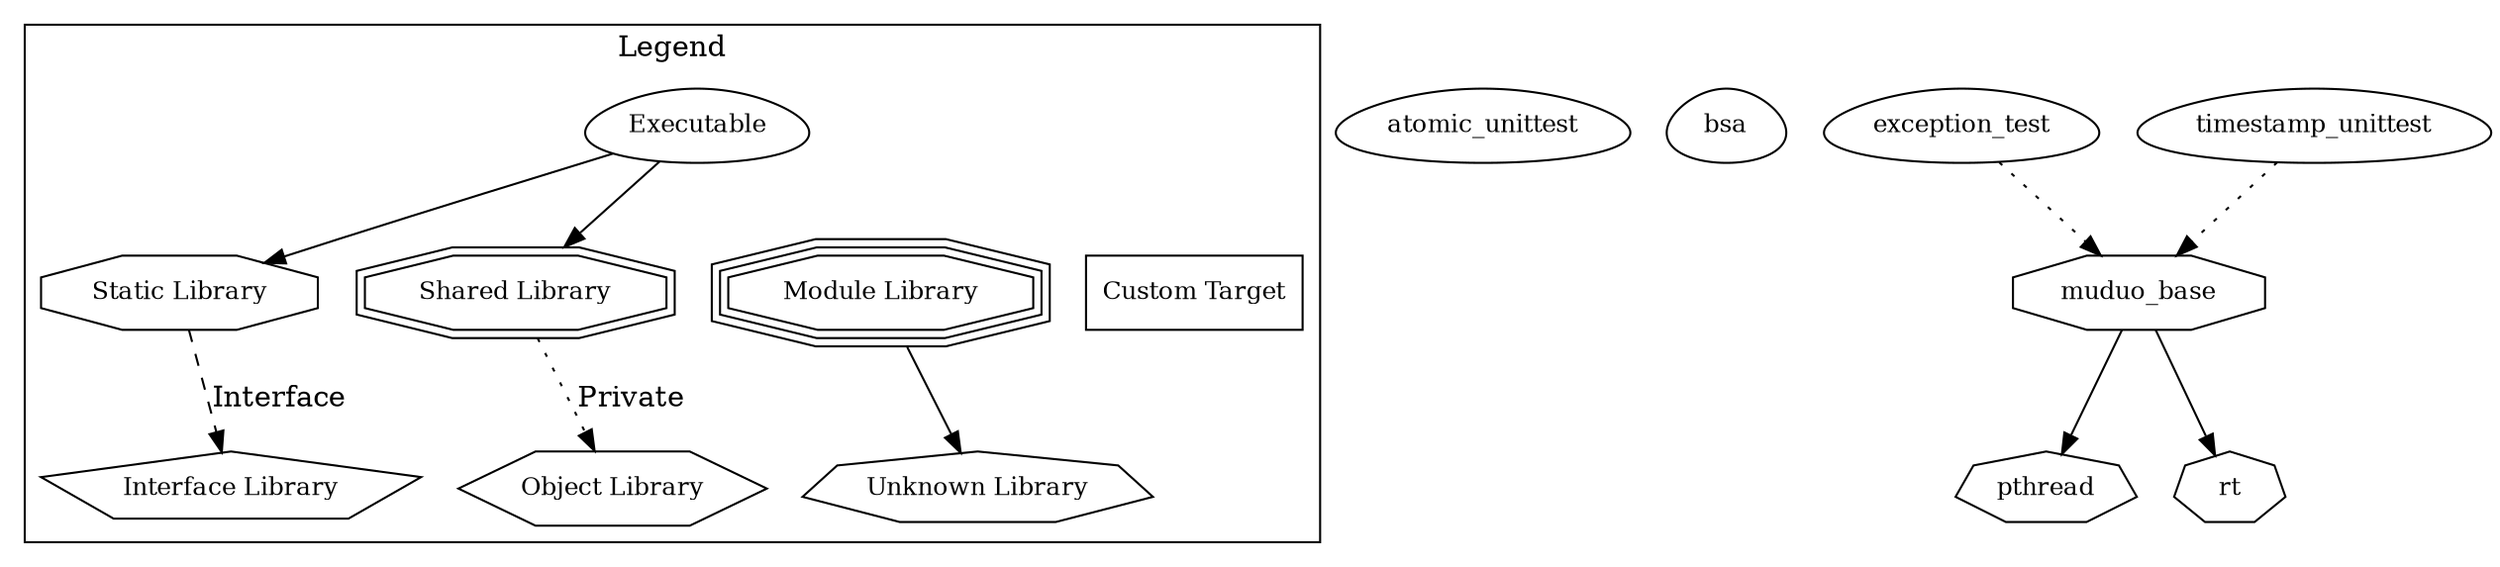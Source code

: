 digraph "muduo" {
node [
  fontsize = "12"
];
subgraph clusterLegend {
  label = "Legend";
  color = black;
  edge [ style = invis ];
  legendNode0 [ label = "Executable", shape = egg ];
  legendNode1 [ label = "Static Library", shape = octagon ];
  legendNode2 [ label = "Shared Library", shape = doubleoctagon ];
  legendNode3 [ label = "Module Library", shape = tripleoctagon ];
  legendNode4 [ label = "Interface Library", shape = pentagon ];
  legendNode5 [ label = "Object Library", shape = hexagon ];
  legendNode6 [ label = "Unknown Library", shape = septagon ];
  legendNode7 [ label = "Custom Target", shape = box ];
  legendNode0 -> legendNode1 [ style = solid ];
  legendNode0 -> legendNode2 [ style = solid ];
  legendNode0 -> legendNode3;
  legendNode1 -> legendNode4 [ label = "Interface", style = dashed ];
  legendNode2 -> legendNode5 [ label = "Private", style = dotted ];
  legendNode3 -> legendNode6 [ style = solid ];
  legendNode0 -> legendNode7;
}
    "node0" [ label = "atomic_unittest", shape = egg ];
    "node1" [ label = "bsa", shape = egg ];
    "node2" [ label = "exception_test", shape = egg ];
    "node3" [ label = "muduo_base", shape = octagon ];
    "node4" [ label = "pthread", shape = septagon ];
    "node3" -> "node4"  // muduo_base -> pthread
    "node5" [ label = "rt", shape = septagon ];
    "node3" -> "node5"  // muduo_base -> rt
    "node2" -> "node3" [ style = dotted ] // exception_test -> muduo_base
    "node6" [ label = "timestamp_unittest", shape = egg ];
    "node6" -> "node3" [ style = dotted ] // timestamp_unittest -> muduo_base
}
